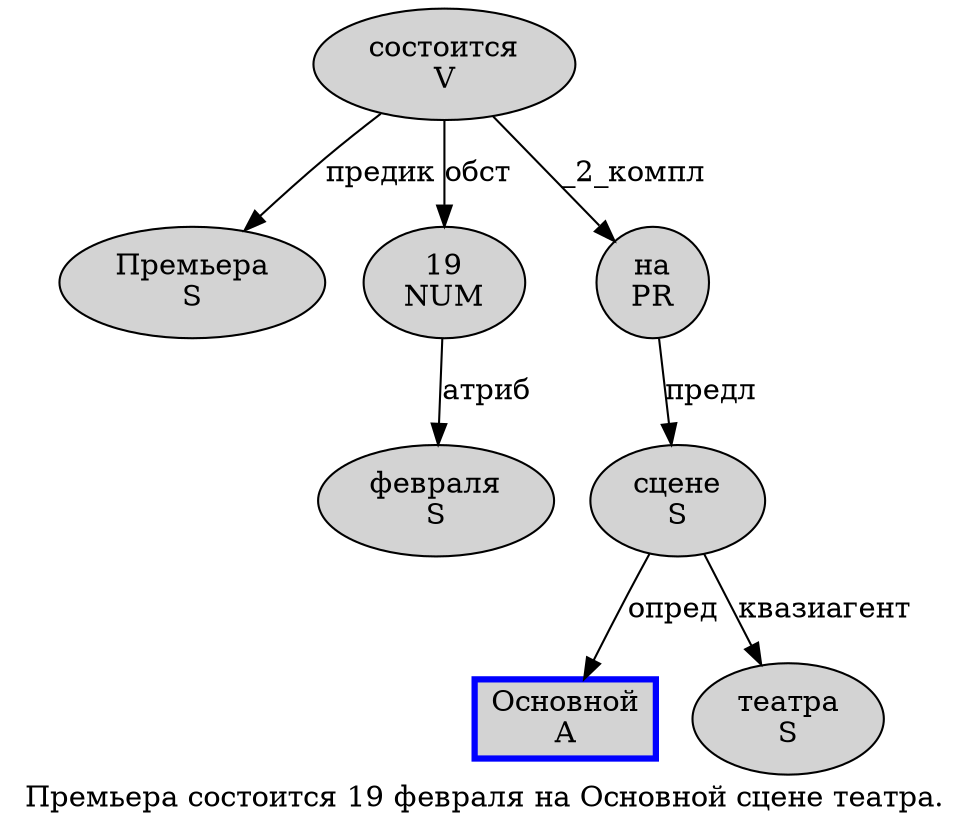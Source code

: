 digraph SENTENCE_660 {
	graph [label="Премьера состоится 19 февраля на Основной сцене театра."]
	node [style=filled]
		0 [label="Премьера
S" color="" fillcolor=lightgray penwidth=1 shape=ellipse]
		1 [label="состоится
V" color="" fillcolor=lightgray penwidth=1 shape=ellipse]
		2 [label="19
NUM" color="" fillcolor=lightgray penwidth=1 shape=ellipse]
		3 [label="февраля
S" color="" fillcolor=lightgray penwidth=1 shape=ellipse]
		4 [label="на
PR" color="" fillcolor=lightgray penwidth=1 shape=ellipse]
		5 [label="Основной
A" color=blue fillcolor=lightgray penwidth=3 shape=box]
		6 [label="сцене
S" color="" fillcolor=lightgray penwidth=1 shape=ellipse]
		7 [label="театра
S" color="" fillcolor=lightgray penwidth=1 shape=ellipse]
			6 -> 5 [label="опред"]
			6 -> 7 [label="квазиагент"]
			4 -> 6 [label="предл"]
			2 -> 3 [label="атриб"]
			1 -> 0 [label="предик"]
			1 -> 2 [label="обст"]
			1 -> 4 [label="_2_компл"]
}